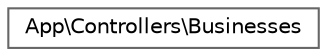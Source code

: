 digraph "Graphical Class Hierarchy"
{
 // LATEX_PDF_SIZE
  bgcolor="transparent";
  edge [fontname=Helvetica,fontsize=10,labelfontname=Helvetica,labelfontsize=10];
  node [fontname=Helvetica,fontsize=10,shape=box,height=0.2,width=0.4];
  rankdir="LR";
  Node0 [id="Node000000",label="App\\Controllers\\Businesses",height=0.2,width=0.4,color="grey40", fillcolor="white", style="filled",URL="$classApp_1_1Controllers_1_1Businesses.html",tooltip=" "];
}
